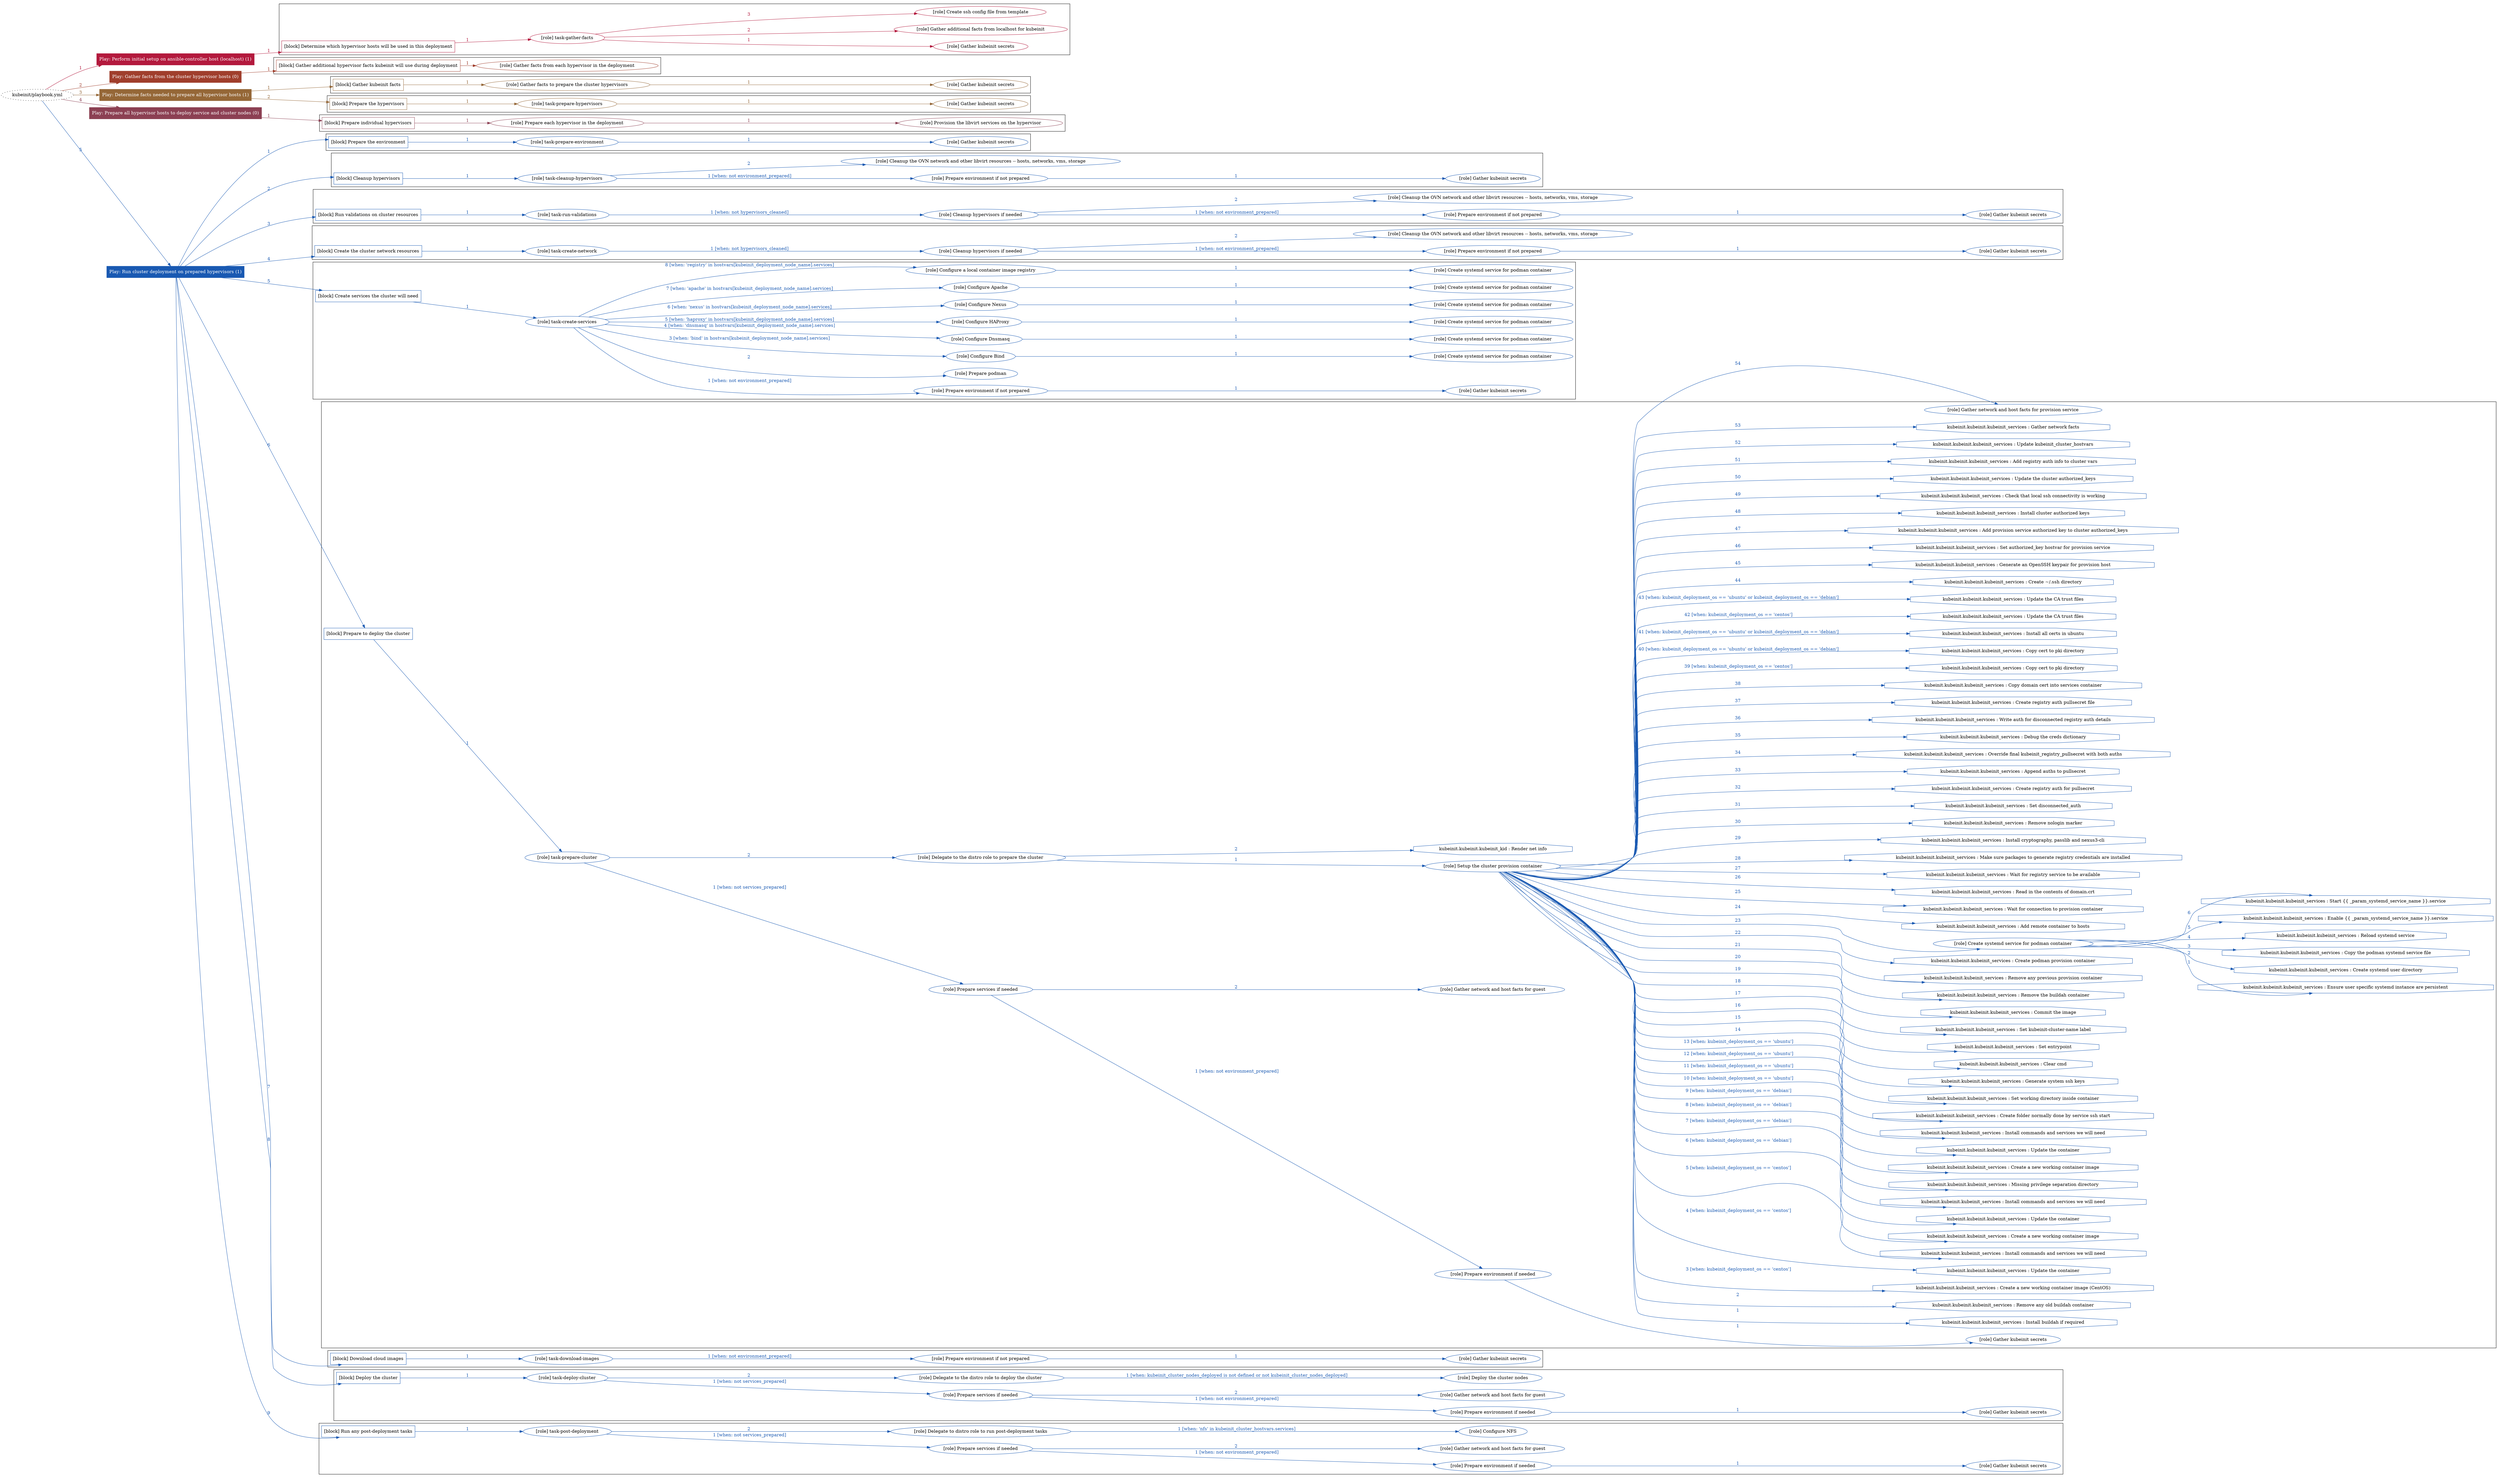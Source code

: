 digraph {
	graph [concentrate=true ordering=in rankdir=LR ratio=fill]
	edge [esep=5 sep=10]
	"kubeinit/playbook.yml" [URL="/home/runner/work/kubeinit/kubeinit/kubeinit/playbook.yml" id=playbook_42c9e46f style=dotted]
	"kubeinit/playbook.yml" -> play_8d905faf [label="1 " color="#b3193d" fontcolor="#b3193d" id=edge_09790273 labeltooltip="1 " tooltip="1 "]
	subgraph "Play: Perform initial setup on ansible-controller host (localhost) (1)" {
		play_8d905faf [label="Play: Perform initial setup on ansible-controller host (localhost) (1)" URL="/home/runner/work/kubeinit/kubeinit/kubeinit/playbook.yml" color="#b3193d" fontcolor="#ffffff" id=play_8d905faf shape=box style=filled tooltip=localhost]
		play_8d905faf -> block_380b5b4a [label=1 color="#b3193d" fontcolor="#b3193d" id=edge_53c40fa2 labeltooltip=1 tooltip=1]
		subgraph cluster_block_380b5b4a {
			block_380b5b4a [label="[block] Determine which hypervisor hosts will be used in this deployment" URL="/home/runner/work/kubeinit/kubeinit/kubeinit/playbook.yml" color="#b3193d" id=block_380b5b4a labeltooltip="Determine which hypervisor hosts will be used in this deployment" shape=box tooltip="Determine which hypervisor hosts will be used in this deployment"]
			block_380b5b4a -> role_8999bf35 [label="1 " color="#b3193d" fontcolor="#b3193d" id=edge_a7294793 labeltooltip="1 " tooltip="1 "]
			subgraph "task-gather-facts" {
				role_8999bf35 [label="[role] task-gather-facts" URL="/home/runner/work/kubeinit/kubeinit/kubeinit/playbook.yml" color="#b3193d" id=role_8999bf35 tooltip="task-gather-facts"]
				role_8999bf35 -> role_54a1a7bc [label="1 " color="#b3193d" fontcolor="#b3193d" id=edge_34b0da59 labeltooltip="1 " tooltip="1 "]
				subgraph "Gather kubeinit secrets" {
					role_54a1a7bc [label="[role] Gather kubeinit secrets" URL="/home/runner/.ansible/collections/ansible_collections/kubeinit/kubeinit/roles/kubeinit_prepare/tasks/build_hypervisors_group.yml" color="#b3193d" id=role_54a1a7bc tooltip="Gather kubeinit secrets"]
				}
				role_8999bf35 -> role_0146892e [label="2 " color="#b3193d" fontcolor="#b3193d" id=edge_26542cd5 labeltooltip="2 " tooltip="2 "]
				subgraph "Gather additional facts from localhost for kubeinit" {
					role_0146892e [label="[role] Gather additional facts from localhost for kubeinit" URL="/home/runner/.ansible/collections/ansible_collections/kubeinit/kubeinit/roles/kubeinit_prepare/tasks/build_hypervisors_group.yml" color="#b3193d" id=role_0146892e tooltip="Gather additional facts from localhost for kubeinit"]
				}
				role_8999bf35 -> role_e0f0be52 [label="3 " color="#b3193d" fontcolor="#b3193d" id=edge_38d4fd09 labeltooltip="3 " tooltip="3 "]
				subgraph "Create ssh config file from template" {
					role_e0f0be52 [label="[role] Create ssh config file from template" URL="/home/runner/.ansible/collections/ansible_collections/kubeinit/kubeinit/roles/kubeinit_prepare/tasks/build_hypervisors_group.yml" color="#b3193d" id=role_e0f0be52 tooltip="Create ssh config file from template"]
				}
			}
		}
	}
	"kubeinit/playbook.yml" -> play_c2d89203 [label="2 " color="#a03e2c" fontcolor="#a03e2c" id=edge_4b0a91c8 labeltooltip="2 " tooltip="2 "]
	subgraph "Play: Gather facts from the cluster hypervisor hosts (0)" {
		play_c2d89203 [label="Play: Gather facts from the cluster hypervisor hosts (0)" URL="/home/runner/work/kubeinit/kubeinit/kubeinit/playbook.yml" color="#a03e2c" fontcolor="#ffffff" id=play_c2d89203 shape=box style=filled tooltip="Play: Gather facts from the cluster hypervisor hosts (0)"]
		play_c2d89203 -> block_a2487ac8 [label=1 color="#a03e2c" fontcolor="#a03e2c" id=edge_2558b169 labeltooltip=1 tooltip=1]
		subgraph cluster_block_a2487ac8 {
			block_a2487ac8 [label="[block] Gather additional hypervisor facts kubeinit will use during deployment" URL="/home/runner/work/kubeinit/kubeinit/kubeinit/playbook.yml" color="#a03e2c" id=block_a2487ac8 labeltooltip="Gather additional hypervisor facts kubeinit will use during deployment" shape=box tooltip="Gather additional hypervisor facts kubeinit will use during deployment"]
			block_a2487ac8 -> role_81aa249d [label="1 " color="#a03e2c" fontcolor="#a03e2c" id=edge_2f4ffadd labeltooltip="1 " tooltip="1 "]
			subgraph "Gather facts from each hypervisor in the deployment" {
				role_81aa249d [label="[role] Gather facts from each hypervisor in the deployment" URL="/home/runner/work/kubeinit/kubeinit/kubeinit/playbook.yml" color="#a03e2c" id=role_81aa249d tooltip="Gather facts from each hypervisor in the deployment"]
			}
		}
	}
	"kubeinit/playbook.yml" -> play_1076741a [label="3 " color="#956737" fontcolor="#956737" id=edge_097b99f1 labeltooltip="3 " tooltip="3 "]
	subgraph "Play: Determine facts needed to prepare all hypervisor hosts (1)" {
		play_1076741a [label="Play: Determine facts needed to prepare all hypervisor hosts (1)" URL="/home/runner/work/kubeinit/kubeinit/kubeinit/playbook.yml" color="#956737" fontcolor="#ffffff" id=play_1076741a shape=box style=filled tooltip=localhost]
		play_1076741a -> block_dcbd4f8c [label=1 color="#956737" fontcolor="#956737" id=edge_12888e6d labeltooltip=1 tooltip=1]
		subgraph cluster_block_dcbd4f8c {
			block_dcbd4f8c [label="[block] Gather kubeinit facts" URL="/home/runner/work/kubeinit/kubeinit/kubeinit/playbook.yml" color="#956737" id=block_dcbd4f8c labeltooltip="Gather kubeinit facts" shape=box tooltip="Gather kubeinit facts"]
			block_dcbd4f8c -> role_06840a93 [label="1 " color="#956737" fontcolor="#956737" id=edge_9d686f78 labeltooltip="1 " tooltip="1 "]
			subgraph "Gather facts to prepare the cluster hypervisors" {
				role_06840a93 [label="[role] Gather facts to prepare the cluster hypervisors" URL="/home/runner/work/kubeinit/kubeinit/kubeinit/playbook.yml" color="#956737" id=role_06840a93 tooltip="Gather facts to prepare the cluster hypervisors"]
				role_06840a93 -> role_7f36547b [label="1 " color="#956737" fontcolor="#956737" id=edge_42afd521 labeltooltip="1 " tooltip="1 "]
				subgraph "Gather kubeinit secrets" {
					role_7f36547b [label="[role] Gather kubeinit secrets" URL="/home/runner/.ansible/collections/ansible_collections/kubeinit/kubeinit/roles/kubeinit_prepare/tasks/gather_kubeinit_facts.yml" color="#956737" id=role_7f36547b tooltip="Gather kubeinit secrets"]
				}
			}
		}
		play_1076741a -> block_4885fdbc [label=2 color="#956737" fontcolor="#956737" id=edge_6a1f8c3b labeltooltip=2 tooltip=2]
		subgraph cluster_block_4885fdbc {
			block_4885fdbc [label="[block] Prepare the hypervisors" URL="/home/runner/work/kubeinit/kubeinit/kubeinit/playbook.yml" color="#956737" id=block_4885fdbc labeltooltip="Prepare the hypervisors" shape=box tooltip="Prepare the hypervisors"]
			block_4885fdbc -> role_3672ae99 [label="1 " color="#956737" fontcolor="#956737" id=edge_a7709f84 labeltooltip="1 " tooltip="1 "]
			subgraph "task-prepare-hypervisors" {
				role_3672ae99 [label="[role] task-prepare-hypervisors" URL="/home/runner/work/kubeinit/kubeinit/kubeinit/playbook.yml" color="#956737" id=role_3672ae99 tooltip="task-prepare-hypervisors"]
				role_3672ae99 -> role_36dea49e [label="1 " color="#956737" fontcolor="#956737" id=edge_93737a06 labeltooltip="1 " tooltip="1 "]
				subgraph "Gather kubeinit secrets" {
					role_36dea49e [label="[role] Gather kubeinit secrets" URL="/home/runner/.ansible/collections/ansible_collections/kubeinit/kubeinit/roles/kubeinit_prepare/tasks/gather_kubeinit_facts.yml" color="#956737" id=role_36dea49e tooltip="Gather kubeinit secrets"]
				}
			}
		}
	}
	"kubeinit/playbook.yml" -> play_ce483c35 [label="4 " color="#8c4053" fontcolor="#8c4053" id=edge_6b16a4b3 labeltooltip="4 " tooltip="4 "]
	subgraph "Play: Prepare all hypervisor hosts to deploy service and cluster nodes (0)" {
		play_ce483c35 [label="Play: Prepare all hypervisor hosts to deploy service and cluster nodes (0)" URL="/home/runner/work/kubeinit/kubeinit/kubeinit/playbook.yml" color="#8c4053" fontcolor="#ffffff" id=play_ce483c35 shape=box style=filled tooltip="Play: Prepare all hypervisor hosts to deploy service and cluster nodes (0)"]
		play_ce483c35 -> block_fc0acacf [label=1 color="#8c4053" fontcolor="#8c4053" id=edge_fdd9e1b6 labeltooltip=1 tooltip=1]
		subgraph cluster_block_fc0acacf {
			block_fc0acacf [label="[block] Prepare individual hypervisors" URL="/home/runner/work/kubeinit/kubeinit/kubeinit/playbook.yml" color="#8c4053" id=block_fc0acacf labeltooltip="Prepare individual hypervisors" shape=box tooltip="Prepare individual hypervisors"]
			block_fc0acacf -> role_c600755e [label="1 " color="#8c4053" fontcolor="#8c4053" id=edge_0ffc9a73 labeltooltip="1 " tooltip="1 "]
			subgraph "Prepare each hypervisor in the deployment" {
				role_c600755e [label="[role] Prepare each hypervisor in the deployment" URL="/home/runner/work/kubeinit/kubeinit/kubeinit/playbook.yml" color="#8c4053" id=role_c600755e tooltip="Prepare each hypervisor in the deployment"]
				role_c600755e -> role_2ab46920 [label="1 " color="#8c4053" fontcolor="#8c4053" id=edge_6d9e3ac0 labeltooltip="1 " tooltip="1 "]
				subgraph "Provision the libvirt services on the hypervisor" {
					role_2ab46920 [label="[role] Provision the libvirt services on the hypervisor" URL="/home/runner/.ansible/collections/ansible_collections/kubeinit/kubeinit/roles/kubeinit_prepare/tasks/prepare_hypervisor.yml" color="#8c4053" id=role_2ab46920 tooltip="Provision the libvirt services on the hypervisor"]
				}
			}
		}
	}
	"kubeinit/playbook.yml" -> play_7beea161 [label="5 " color="#1959b2" fontcolor="#1959b2" id=edge_208e17d9 labeltooltip="5 " tooltip="5 "]
	subgraph "Play: Run cluster deployment on prepared hypervisors (1)" {
		play_7beea161 [label="Play: Run cluster deployment on prepared hypervisors (1)" URL="/home/runner/work/kubeinit/kubeinit/kubeinit/playbook.yml" color="#1959b2" fontcolor="#ffffff" id=play_7beea161 shape=box style=filled tooltip=localhost]
		play_7beea161 -> block_fdff4a2d [label=1 color="#1959b2" fontcolor="#1959b2" id=edge_5d553fb3 labeltooltip=1 tooltip=1]
		subgraph cluster_block_fdff4a2d {
			block_fdff4a2d [label="[block] Prepare the environment" URL="/home/runner/work/kubeinit/kubeinit/kubeinit/playbook.yml" color="#1959b2" id=block_fdff4a2d labeltooltip="Prepare the environment" shape=box tooltip="Prepare the environment"]
			block_fdff4a2d -> role_b828007d [label="1 " color="#1959b2" fontcolor="#1959b2" id=edge_11544133 labeltooltip="1 " tooltip="1 "]
			subgraph "task-prepare-environment" {
				role_b828007d [label="[role] task-prepare-environment" URL="/home/runner/work/kubeinit/kubeinit/kubeinit/playbook.yml" color="#1959b2" id=role_b828007d tooltip="task-prepare-environment"]
				role_b828007d -> role_c31d6856 [label="1 " color="#1959b2" fontcolor="#1959b2" id=edge_db19d2c7 labeltooltip="1 " tooltip="1 "]
				subgraph "Gather kubeinit secrets" {
					role_c31d6856 [label="[role] Gather kubeinit secrets" URL="/home/runner/.ansible/collections/ansible_collections/kubeinit/kubeinit/roles/kubeinit_prepare/tasks/gather_kubeinit_facts.yml" color="#1959b2" id=role_c31d6856 tooltip="Gather kubeinit secrets"]
				}
			}
		}
		play_7beea161 -> block_7ad89641 [label=2 color="#1959b2" fontcolor="#1959b2" id=edge_4cae82ac labeltooltip=2 tooltip=2]
		subgraph cluster_block_7ad89641 {
			block_7ad89641 [label="[block] Cleanup hypervisors" URL="/home/runner/work/kubeinit/kubeinit/kubeinit/playbook.yml" color="#1959b2" id=block_7ad89641 labeltooltip="Cleanup hypervisors" shape=box tooltip="Cleanup hypervisors"]
			block_7ad89641 -> role_5f7644f1 [label="1 " color="#1959b2" fontcolor="#1959b2" id=edge_c0ce938f labeltooltip="1 " tooltip="1 "]
			subgraph "task-cleanup-hypervisors" {
				role_5f7644f1 [label="[role] task-cleanup-hypervisors" URL="/home/runner/work/kubeinit/kubeinit/kubeinit/playbook.yml" color="#1959b2" id=role_5f7644f1 tooltip="task-cleanup-hypervisors"]
				role_5f7644f1 -> role_45e3dfe0 [label="1 [when: not environment_prepared]" color="#1959b2" fontcolor="#1959b2" id=edge_e51bc1af labeltooltip="1 [when: not environment_prepared]" tooltip="1 [when: not environment_prepared]"]
				subgraph "Prepare environment if not prepared" {
					role_45e3dfe0 [label="[role] Prepare environment if not prepared" URL="/home/runner/.ansible/collections/ansible_collections/kubeinit/kubeinit/roles/kubeinit_prepare/tasks/cleanup_hypervisors.yml" color="#1959b2" id=role_45e3dfe0 tooltip="Prepare environment if not prepared"]
					role_45e3dfe0 -> role_3d98bb1b [label="1 " color="#1959b2" fontcolor="#1959b2" id=edge_c852cb09 labeltooltip="1 " tooltip="1 "]
					subgraph "Gather kubeinit secrets" {
						role_3d98bb1b [label="[role] Gather kubeinit secrets" URL="/home/runner/.ansible/collections/ansible_collections/kubeinit/kubeinit/roles/kubeinit_prepare/tasks/gather_kubeinit_facts.yml" color="#1959b2" id=role_3d98bb1b tooltip="Gather kubeinit secrets"]
					}
				}
				role_5f7644f1 -> role_02a1a05e [label="2 " color="#1959b2" fontcolor="#1959b2" id=edge_48145263 labeltooltip="2 " tooltip="2 "]
				subgraph "Cleanup the OVN network and other libvirt resources -- hosts, networks, vms, storage" {
					role_02a1a05e [label="[role] Cleanup the OVN network and other libvirt resources -- hosts, networks, vms, storage" URL="/home/runner/.ansible/collections/ansible_collections/kubeinit/kubeinit/roles/kubeinit_prepare/tasks/cleanup_hypervisors.yml" color="#1959b2" id=role_02a1a05e tooltip="Cleanup the OVN network and other libvirt resources -- hosts, networks, vms, storage"]
				}
			}
		}
		play_7beea161 -> block_34f47805 [label=3 color="#1959b2" fontcolor="#1959b2" id=edge_da9f38c3 labeltooltip=3 tooltip=3]
		subgraph cluster_block_34f47805 {
			block_34f47805 [label="[block] Run validations on cluster resources" URL="/home/runner/work/kubeinit/kubeinit/kubeinit/playbook.yml" color="#1959b2" id=block_34f47805 labeltooltip="Run validations on cluster resources" shape=box tooltip="Run validations on cluster resources"]
			block_34f47805 -> role_d1efe33d [label="1 " color="#1959b2" fontcolor="#1959b2" id=edge_a4ea3125 labeltooltip="1 " tooltip="1 "]
			subgraph "task-run-validations" {
				role_d1efe33d [label="[role] task-run-validations" URL="/home/runner/work/kubeinit/kubeinit/kubeinit/playbook.yml" color="#1959b2" id=role_d1efe33d tooltip="task-run-validations"]
				role_d1efe33d -> role_30b79b0c [label="1 [when: not hypervisors_cleaned]" color="#1959b2" fontcolor="#1959b2" id=edge_8d151d6b labeltooltip="1 [when: not hypervisors_cleaned]" tooltip="1 [when: not hypervisors_cleaned]"]
				subgraph "Cleanup hypervisors if needed" {
					role_30b79b0c [label="[role] Cleanup hypervisors if needed" URL="/home/runner/.ansible/collections/ansible_collections/kubeinit/kubeinit/roles/kubeinit_validations/tasks/main.yml" color="#1959b2" id=role_30b79b0c tooltip="Cleanup hypervisors if needed"]
					role_30b79b0c -> role_90105640 [label="1 [when: not environment_prepared]" color="#1959b2" fontcolor="#1959b2" id=edge_c524de53 labeltooltip="1 [when: not environment_prepared]" tooltip="1 [when: not environment_prepared]"]
					subgraph "Prepare environment if not prepared" {
						role_90105640 [label="[role] Prepare environment if not prepared" URL="/home/runner/.ansible/collections/ansible_collections/kubeinit/kubeinit/roles/kubeinit_prepare/tasks/cleanup_hypervisors.yml" color="#1959b2" id=role_90105640 tooltip="Prepare environment if not prepared"]
						role_90105640 -> role_640a5653 [label="1 " color="#1959b2" fontcolor="#1959b2" id=edge_738bdd3f labeltooltip="1 " tooltip="1 "]
						subgraph "Gather kubeinit secrets" {
							role_640a5653 [label="[role] Gather kubeinit secrets" URL="/home/runner/.ansible/collections/ansible_collections/kubeinit/kubeinit/roles/kubeinit_prepare/tasks/gather_kubeinit_facts.yml" color="#1959b2" id=role_640a5653 tooltip="Gather kubeinit secrets"]
						}
					}
					role_30b79b0c -> role_71efaa3a [label="2 " color="#1959b2" fontcolor="#1959b2" id=edge_afc53f46 labeltooltip="2 " tooltip="2 "]
					subgraph "Cleanup the OVN network and other libvirt resources -- hosts, networks, vms, storage" {
						role_71efaa3a [label="[role] Cleanup the OVN network and other libvirt resources -- hosts, networks, vms, storage" URL="/home/runner/.ansible/collections/ansible_collections/kubeinit/kubeinit/roles/kubeinit_prepare/tasks/cleanup_hypervisors.yml" color="#1959b2" id=role_71efaa3a tooltip="Cleanup the OVN network and other libvirt resources -- hosts, networks, vms, storage"]
					}
				}
			}
		}
		play_7beea161 -> block_1a7b930b [label=4 color="#1959b2" fontcolor="#1959b2" id=edge_46439c62 labeltooltip=4 tooltip=4]
		subgraph cluster_block_1a7b930b {
			block_1a7b930b [label="[block] Create the cluster network resources" URL="/home/runner/work/kubeinit/kubeinit/kubeinit/playbook.yml" color="#1959b2" id=block_1a7b930b labeltooltip="Create the cluster network resources" shape=box tooltip="Create the cluster network resources"]
			block_1a7b930b -> role_36f06c42 [label="1 " color="#1959b2" fontcolor="#1959b2" id=edge_59509789 labeltooltip="1 " tooltip="1 "]
			subgraph "task-create-network" {
				role_36f06c42 [label="[role] task-create-network" URL="/home/runner/work/kubeinit/kubeinit/kubeinit/playbook.yml" color="#1959b2" id=role_36f06c42 tooltip="task-create-network"]
				role_36f06c42 -> role_c293d337 [label="1 [when: not hypervisors_cleaned]" color="#1959b2" fontcolor="#1959b2" id=edge_551d350e labeltooltip="1 [when: not hypervisors_cleaned]" tooltip="1 [when: not hypervisors_cleaned]"]
				subgraph "Cleanup hypervisors if needed" {
					role_c293d337 [label="[role] Cleanup hypervisors if needed" URL="/home/runner/.ansible/collections/ansible_collections/kubeinit/kubeinit/roles/kubeinit_libvirt/tasks/create_network.yml" color="#1959b2" id=role_c293d337 tooltip="Cleanup hypervisors if needed"]
					role_c293d337 -> role_a8c8944a [label="1 [when: not environment_prepared]" color="#1959b2" fontcolor="#1959b2" id=edge_deca1f75 labeltooltip="1 [when: not environment_prepared]" tooltip="1 [when: not environment_prepared]"]
					subgraph "Prepare environment if not prepared" {
						role_a8c8944a [label="[role] Prepare environment if not prepared" URL="/home/runner/.ansible/collections/ansible_collections/kubeinit/kubeinit/roles/kubeinit_prepare/tasks/cleanup_hypervisors.yml" color="#1959b2" id=role_a8c8944a tooltip="Prepare environment if not prepared"]
						role_a8c8944a -> role_4b6c8094 [label="1 " color="#1959b2" fontcolor="#1959b2" id=edge_e390685c labeltooltip="1 " tooltip="1 "]
						subgraph "Gather kubeinit secrets" {
							role_4b6c8094 [label="[role] Gather kubeinit secrets" URL="/home/runner/.ansible/collections/ansible_collections/kubeinit/kubeinit/roles/kubeinit_prepare/tasks/gather_kubeinit_facts.yml" color="#1959b2" id=role_4b6c8094 tooltip="Gather kubeinit secrets"]
						}
					}
					role_c293d337 -> role_e8d73775 [label="2 " color="#1959b2" fontcolor="#1959b2" id=edge_d2486241 labeltooltip="2 " tooltip="2 "]
					subgraph "Cleanup the OVN network and other libvirt resources -- hosts, networks, vms, storage" {
						role_e8d73775 [label="[role] Cleanup the OVN network and other libvirt resources -- hosts, networks, vms, storage" URL="/home/runner/.ansible/collections/ansible_collections/kubeinit/kubeinit/roles/kubeinit_prepare/tasks/cleanup_hypervisors.yml" color="#1959b2" id=role_e8d73775 tooltip="Cleanup the OVN network and other libvirt resources -- hosts, networks, vms, storage"]
					}
				}
			}
		}
		play_7beea161 -> block_e5bb6489 [label=5 color="#1959b2" fontcolor="#1959b2" id=edge_77118ff9 labeltooltip=5 tooltip=5]
		subgraph cluster_block_e5bb6489 {
			block_e5bb6489 [label="[block] Create services the cluster will need" URL="/home/runner/work/kubeinit/kubeinit/kubeinit/playbook.yml" color="#1959b2" id=block_e5bb6489 labeltooltip="Create services the cluster will need" shape=box tooltip="Create services the cluster will need"]
			block_e5bb6489 -> role_3379b786 [label="1 " color="#1959b2" fontcolor="#1959b2" id=edge_b4f54e97 labeltooltip="1 " tooltip="1 "]
			subgraph "task-create-services" {
				role_3379b786 [label="[role] task-create-services" URL="/home/runner/work/kubeinit/kubeinit/kubeinit/playbook.yml" color="#1959b2" id=role_3379b786 tooltip="task-create-services"]
				role_3379b786 -> role_3a907867 [label="1 [when: not environment_prepared]" color="#1959b2" fontcolor="#1959b2" id=edge_3dda22dd labeltooltip="1 [when: not environment_prepared]" tooltip="1 [when: not environment_prepared]"]
				subgraph "Prepare environment if not prepared" {
					role_3a907867 [label="[role] Prepare environment if not prepared" URL="/home/runner/.ansible/collections/ansible_collections/kubeinit/kubeinit/roles/kubeinit_services/tasks/main.yml" color="#1959b2" id=role_3a907867 tooltip="Prepare environment if not prepared"]
					role_3a907867 -> role_7ee0a7ef [label="1 " color="#1959b2" fontcolor="#1959b2" id=edge_09408072 labeltooltip="1 " tooltip="1 "]
					subgraph "Gather kubeinit secrets" {
						role_7ee0a7ef [label="[role] Gather kubeinit secrets" URL="/home/runner/.ansible/collections/ansible_collections/kubeinit/kubeinit/roles/kubeinit_prepare/tasks/gather_kubeinit_facts.yml" color="#1959b2" id=role_7ee0a7ef tooltip="Gather kubeinit secrets"]
					}
				}
				role_3379b786 -> role_4228731b [label="2 " color="#1959b2" fontcolor="#1959b2" id=edge_7783dc9a labeltooltip="2 " tooltip="2 "]
				subgraph "Prepare podman" {
					role_4228731b [label="[role] Prepare podman" URL="/home/runner/.ansible/collections/ansible_collections/kubeinit/kubeinit/roles/kubeinit_services/tasks/00_create_service_pod.yml" color="#1959b2" id=role_4228731b tooltip="Prepare podman"]
				}
				role_3379b786 -> role_b842b113 [label="3 [when: 'bind' in hostvars[kubeinit_deployment_node_name].services]" color="#1959b2" fontcolor="#1959b2" id=edge_1b6e9b40 labeltooltip="3 [when: 'bind' in hostvars[kubeinit_deployment_node_name].services]" tooltip="3 [when: 'bind' in hostvars[kubeinit_deployment_node_name].services]"]
				subgraph "Configure Bind" {
					role_b842b113 [label="[role] Configure Bind" URL="/home/runner/.ansible/collections/ansible_collections/kubeinit/kubeinit/roles/kubeinit_services/tasks/start_services_containers.yml" color="#1959b2" id=role_b842b113 tooltip="Configure Bind"]
					role_b842b113 -> role_bfd9c147 [label="1 " color="#1959b2" fontcolor="#1959b2" id=edge_9209b8fa labeltooltip="1 " tooltip="1 "]
					subgraph "Create systemd service for podman container" {
						role_bfd9c147 [label="[role] Create systemd service for podman container" URL="/home/runner/.ansible/collections/ansible_collections/kubeinit/kubeinit/roles/kubeinit_bind/tasks/main.yml" color="#1959b2" id=role_bfd9c147 tooltip="Create systemd service for podman container"]
					}
				}
				role_3379b786 -> role_9e3d9f76 [label="4 [when: 'dnsmasq' in hostvars[kubeinit_deployment_node_name].services]" color="#1959b2" fontcolor="#1959b2" id=edge_80fbf6f4 labeltooltip="4 [when: 'dnsmasq' in hostvars[kubeinit_deployment_node_name].services]" tooltip="4 [when: 'dnsmasq' in hostvars[kubeinit_deployment_node_name].services]"]
				subgraph "Configure Dnsmasq" {
					role_9e3d9f76 [label="[role] Configure Dnsmasq" URL="/home/runner/.ansible/collections/ansible_collections/kubeinit/kubeinit/roles/kubeinit_services/tasks/start_services_containers.yml" color="#1959b2" id=role_9e3d9f76 tooltip="Configure Dnsmasq"]
					role_9e3d9f76 -> role_bb64d742 [label="1 " color="#1959b2" fontcolor="#1959b2" id=edge_938bfca0 labeltooltip="1 " tooltip="1 "]
					subgraph "Create systemd service for podman container" {
						role_bb64d742 [label="[role] Create systemd service for podman container" URL="/home/runner/.ansible/collections/ansible_collections/kubeinit/kubeinit/roles/kubeinit_dnsmasq/tasks/main.yml" color="#1959b2" id=role_bb64d742 tooltip="Create systemd service for podman container"]
					}
				}
				role_3379b786 -> role_20df7a3b [label="5 [when: 'haproxy' in hostvars[kubeinit_deployment_node_name].services]" color="#1959b2" fontcolor="#1959b2" id=edge_49ed8da8 labeltooltip="5 [when: 'haproxy' in hostvars[kubeinit_deployment_node_name].services]" tooltip="5 [when: 'haproxy' in hostvars[kubeinit_deployment_node_name].services]"]
				subgraph "Configure HAProxy" {
					role_20df7a3b [label="[role] Configure HAProxy" URL="/home/runner/.ansible/collections/ansible_collections/kubeinit/kubeinit/roles/kubeinit_services/tasks/start_services_containers.yml" color="#1959b2" id=role_20df7a3b tooltip="Configure HAProxy"]
					role_20df7a3b -> role_4b644ae6 [label="1 " color="#1959b2" fontcolor="#1959b2" id=edge_34df73f9 labeltooltip="1 " tooltip="1 "]
					subgraph "Create systemd service for podman container" {
						role_4b644ae6 [label="[role] Create systemd service for podman container" URL="/home/runner/.ansible/collections/ansible_collections/kubeinit/kubeinit/roles/kubeinit_haproxy/tasks/main.yml" color="#1959b2" id=role_4b644ae6 tooltip="Create systemd service for podman container"]
					}
				}
				role_3379b786 -> role_c6ba32dd [label="6 [when: 'nexus' in hostvars[kubeinit_deployment_node_name].services]" color="#1959b2" fontcolor="#1959b2" id=edge_13a4a0a8 labeltooltip="6 [when: 'nexus' in hostvars[kubeinit_deployment_node_name].services]" tooltip="6 [when: 'nexus' in hostvars[kubeinit_deployment_node_name].services]"]
				subgraph "Configure Nexus" {
					role_c6ba32dd [label="[role] Configure Nexus" URL="/home/runner/.ansible/collections/ansible_collections/kubeinit/kubeinit/roles/kubeinit_services/tasks/start_services_containers.yml" color="#1959b2" id=role_c6ba32dd tooltip="Configure Nexus"]
					role_c6ba32dd -> role_72eaf40a [label="1 " color="#1959b2" fontcolor="#1959b2" id=edge_b7d2ce07 labeltooltip="1 " tooltip="1 "]
					subgraph "Create systemd service for podman container" {
						role_72eaf40a [label="[role] Create systemd service for podman container" URL="/home/runner/.ansible/collections/ansible_collections/kubeinit/kubeinit/roles/kubeinit_nexus/tasks/main.yml" color="#1959b2" id=role_72eaf40a tooltip="Create systemd service for podman container"]
					}
				}
				role_3379b786 -> role_cbccc038 [label="7 [when: 'apache' in hostvars[kubeinit_deployment_node_name].services]" color="#1959b2" fontcolor="#1959b2" id=edge_422a37ec labeltooltip="7 [when: 'apache' in hostvars[kubeinit_deployment_node_name].services]" tooltip="7 [when: 'apache' in hostvars[kubeinit_deployment_node_name].services]"]
				subgraph "Configure Apache" {
					role_cbccc038 [label="[role] Configure Apache" URL="/home/runner/.ansible/collections/ansible_collections/kubeinit/kubeinit/roles/kubeinit_services/tasks/start_services_containers.yml" color="#1959b2" id=role_cbccc038 tooltip="Configure Apache"]
					role_cbccc038 -> role_d6c2480c [label="1 " color="#1959b2" fontcolor="#1959b2" id=edge_1fe0b835 labeltooltip="1 " tooltip="1 "]
					subgraph "Create systemd service for podman container" {
						role_d6c2480c [label="[role] Create systemd service for podman container" URL="/home/runner/.ansible/collections/ansible_collections/kubeinit/kubeinit/roles/kubeinit_apache/tasks/main.yml" color="#1959b2" id=role_d6c2480c tooltip="Create systemd service for podman container"]
					}
				}
				role_3379b786 -> role_7433dd5d [label="8 [when: 'registry' in hostvars[kubeinit_deployment_node_name].services]" color="#1959b2" fontcolor="#1959b2" id=edge_48a5abf2 labeltooltip="8 [when: 'registry' in hostvars[kubeinit_deployment_node_name].services]" tooltip="8 [when: 'registry' in hostvars[kubeinit_deployment_node_name].services]"]
				subgraph "Configure a local container image registry" {
					role_7433dd5d [label="[role] Configure a local container image registry" URL="/home/runner/.ansible/collections/ansible_collections/kubeinit/kubeinit/roles/kubeinit_services/tasks/start_services_containers.yml" color="#1959b2" id=role_7433dd5d tooltip="Configure a local container image registry"]
					role_7433dd5d -> role_c2cbe339 [label="1 " color="#1959b2" fontcolor="#1959b2" id=edge_683b1003 labeltooltip="1 " tooltip="1 "]
					subgraph "Create systemd service for podman container" {
						role_c2cbe339 [label="[role] Create systemd service for podman container" URL="/home/runner/.ansible/collections/ansible_collections/kubeinit/kubeinit/roles/kubeinit_registry/tasks/main.yml" color="#1959b2" id=role_c2cbe339 tooltip="Create systemd service for podman container"]
					}
				}
			}
		}
		play_7beea161 -> block_b699286e [label=6 color="#1959b2" fontcolor="#1959b2" id=edge_15b99eb9 labeltooltip=6 tooltip=6]
		subgraph cluster_block_b699286e {
			block_b699286e [label="[block] Prepare to deploy the cluster" URL="/home/runner/work/kubeinit/kubeinit/kubeinit/playbook.yml" color="#1959b2" id=block_b699286e labeltooltip="Prepare to deploy the cluster" shape=box tooltip="Prepare to deploy the cluster"]
			block_b699286e -> role_b4c9074e [label="1 " color="#1959b2" fontcolor="#1959b2" id=edge_6e5f000e labeltooltip="1 " tooltip="1 "]
			subgraph "task-prepare-cluster" {
				role_b4c9074e [label="[role] task-prepare-cluster" URL="/home/runner/work/kubeinit/kubeinit/kubeinit/playbook.yml" color="#1959b2" id=role_b4c9074e tooltip="task-prepare-cluster"]
				role_b4c9074e -> role_a70b0b76 [label="1 [when: not services_prepared]" color="#1959b2" fontcolor="#1959b2" id=edge_bf4e7648 labeltooltip="1 [when: not services_prepared]" tooltip="1 [when: not services_prepared]"]
				subgraph "Prepare services if needed" {
					role_a70b0b76 [label="[role] Prepare services if needed" URL="/home/runner/.ansible/collections/ansible_collections/kubeinit/kubeinit/roles/kubeinit_prepare/tasks/prepare_cluster.yml" color="#1959b2" id=role_a70b0b76 tooltip="Prepare services if needed"]
					role_a70b0b76 -> role_2cfb8840 [label="1 [when: not environment_prepared]" color="#1959b2" fontcolor="#1959b2" id=edge_645fd5ef labeltooltip="1 [when: not environment_prepared]" tooltip="1 [when: not environment_prepared]"]
					subgraph "Prepare environment if needed" {
						role_2cfb8840 [label="[role] Prepare environment if needed" URL="/home/runner/.ansible/collections/ansible_collections/kubeinit/kubeinit/roles/kubeinit_services/tasks/prepare_services.yml" color="#1959b2" id=role_2cfb8840 tooltip="Prepare environment if needed"]
						role_2cfb8840 -> role_082ce3cd [label="1 " color="#1959b2" fontcolor="#1959b2" id=edge_407a47a9 labeltooltip="1 " tooltip="1 "]
						subgraph "Gather kubeinit secrets" {
							role_082ce3cd [label="[role] Gather kubeinit secrets" URL="/home/runner/.ansible/collections/ansible_collections/kubeinit/kubeinit/roles/kubeinit_prepare/tasks/gather_kubeinit_facts.yml" color="#1959b2" id=role_082ce3cd tooltip="Gather kubeinit secrets"]
						}
					}
					role_a70b0b76 -> role_91612081 [label="2 " color="#1959b2" fontcolor="#1959b2" id=edge_c05361d6 labeltooltip="2 " tooltip="2 "]
					subgraph "Gather network and host facts for guest" {
						role_91612081 [label="[role] Gather network and host facts for guest" URL="/home/runner/.ansible/collections/ansible_collections/kubeinit/kubeinit/roles/kubeinit_services/tasks/prepare_services.yml" color="#1959b2" id=role_91612081 tooltip="Gather network and host facts for guest"]
					}
				}
				role_b4c9074e -> role_72712d05 [label="2 " color="#1959b2" fontcolor="#1959b2" id=edge_9a522be3 labeltooltip="2 " tooltip="2 "]
				subgraph "Delegate to the distro role to prepare the cluster" {
					role_72712d05 [label="[role] Delegate to the distro role to prepare the cluster" URL="/home/runner/.ansible/collections/ansible_collections/kubeinit/kubeinit/roles/kubeinit_prepare/tasks/prepare_cluster.yml" color="#1959b2" id=role_72712d05 tooltip="Delegate to the distro role to prepare the cluster"]
					role_72712d05 -> role_9cf68576 [label="1 " color="#1959b2" fontcolor="#1959b2" id=edge_5f94e78e labeltooltip="1 " tooltip="1 "]
					subgraph "Setup the cluster provision container" {
						role_9cf68576 [label="[role] Setup the cluster provision container" URL="/home/runner/.ansible/collections/ansible_collections/kubeinit/kubeinit/roles/kubeinit_kid/tasks/prepare_cluster.yml" color="#1959b2" id=role_9cf68576 tooltip="Setup the cluster provision container"]
						task_24ce290c [label="kubeinit.kubeinit.kubeinit_services : Install buildah if required" URL="/home/runner/.ansible/collections/ansible_collections/kubeinit/kubeinit/roles/kubeinit_services/tasks/create_provision_container.yml" color="#1959b2" id=task_24ce290c shape=octagon tooltip="kubeinit.kubeinit.kubeinit_services : Install buildah if required"]
						role_9cf68576 -> task_24ce290c [label="1 " color="#1959b2" fontcolor="#1959b2" id=edge_1bc6ec9d labeltooltip="1 " tooltip="1 "]
						task_7c4f5419 [label="kubeinit.kubeinit.kubeinit_services : Remove any old buildah container" URL="/home/runner/.ansible/collections/ansible_collections/kubeinit/kubeinit/roles/kubeinit_services/tasks/create_provision_container.yml" color="#1959b2" id=task_7c4f5419 shape=octagon tooltip="kubeinit.kubeinit.kubeinit_services : Remove any old buildah container"]
						role_9cf68576 -> task_7c4f5419 [label="2 " color="#1959b2" fontcolor="#1959b2" id=edge_75063c42 labeltooltip="2 " tooltip="2 "]
						task_ac6aacec [label="kubeinit.kubeinit.kubeinit_services : Create a new working container image (CentOS)" URL="/home/runner/.ansible/collections/ansible_collections/kubeinit/kubeinit/roles/kubeinit_services/tasks/create_provision_container.yml" color="#1959b2" id=task_ac6aacec shape=octagon tooltip="kubeinit.kubeinit.kubeinit_services : Create a new working container image (CentOS)"]
						role_9cf68576 -> task_ac6aacec [label="3 [when: kubeinit_deployment_os == 'centos']" color="#1959b2" fontcolor="#1959b2" id=edge_1c59742a labeltooltip="3 [when: kubeinit_deployment_os == 'centos']" tooltip="3 [when: kubeinit_deployment_os == 'centos']"]
						task_a4686e40 [label="kubeinit.kubeinit.kubeinit_services : Update the container" URL="/home/runner/.ansible/collections/ansible_collections/kubeinit/kubeinit/roles/kubeinit_services/tasks/create_provision_container.yml" color="#1959b2" id=task_a4686e40 shape=octagon tooltip="kubeinit.kubeinit.kubeinit_services : Update the container"]
						role_9cf68576 -> task_a4686e40 [label="4 [when: kubeinit_deployment_os == 'centos']" color="#1959b2" fontcolor="#1959b2" id=edge_f65a1a2e labeltooltip="4 [when: kubeinit_deployment_os == 'centos']" tooltip="4 [when: kubeinit_deployment_os == 'centos']"]
						task_740aecbb [label="kubeinit.kubeinit.kubeinit_services : Install commands and services we will need" URL="/home/runner/.ansible/collections/ansible_collections/kubeinit/kubeinit/roles/kubeinit_services/tasks/create_provision_container.yml" color="#1959b2" id=task_740aecbb shape=octagon tooltip="kubeinit.kubeinit.kubeinit_services : Install commands and services we will need"]
						role_9cf68576 -> task_740aecbb [label="5 [when: kubeinit_deployment_os == 'centos']" color="#1959b2" fontcolor="#1959b2" id=edge_03186eae labeltooltip="5 [when: kubeinit_deployment_os == 'centos']" tooltip="5 [when: kubeinit_deployment_os == 'centos']"]
						task_b62f8d4f [label="kubeinit.kubeinit.kubeinit_services : Create a new working container image" URL="/home/runner/.ansible/collections/ansible_collections/kubeinit/kubeinit/roles/kubeinit_services/tasks/create_provision_container.yml" color="#1959b2" id=task_b62f8d4f shape=octagon tooltip="kubeinit.kubeinit.kubeinit_services : Create a new working container image"]
						role_9cf68576 -> task_b62f8d4f [label="6 [when: kubeinit_deployment_os == 'debian']" color="#1959b2" fontcolor="#1959b2" id=edge_1fb94001 labeltooltip="6 [when: kubeinit_deployment_os == 'debian']" tooltip="6 [when: kubeinit_deployment_os == 'debian']"]
						task_43588544 [label="kubeinit.kubeinit.kubeinit_services : Update the container" URL="/home/runner/.ansible/collections/ansible_collections/kubeinit/kubeinit/roles/kubeinit_services/tasks/create_provision_container.yml" color="#1959b2" id=task_43588544 shape=octagon tooltip="kubeinit.kubeinit.kubeinit_services : Update the container"]
						role_9cf68576 -> task_43588544 [label="7 [when: kubeinit_deployment_os == 'debian']" color="#1959b2" fontcolor="#1959b2" id=edge_2c5abf22 labeltooltip="7 [when: kubeinit_deployment_os == 'debian']" tooltip="7 [when: kubeinit_deployment_os == 'debian']"]
						task_c34cd003 [label="kubeinit.kubeinit.kubeinit_services : Install commands and services we will need" URL="/home/runner/.ansible/collections/ansible_collections/kubeinit/kubeinit/roles/kubeinit_services/tasks/create_provision_container.yml" color="#1959b2" id=task_c34cd003 shape=octagon tooltip="kubeinit.kubeinit.kubeinit_services : Install commands and services we will need"]
						role_9cf68576 -> task_c34cd003 [label="8 [when: kubeinit_deployment_os == 'debian']" color="#1959b2" fontcolor="#1959b2" id=edge_2ce6f442 labeltooltip="8 [when: kubeinit_deployment_os == 'debian']" tooltip="8 [when: kubeinit_deployment_os == 'debian']"]
						task_7532311a [label="kubeinit.kubeinit.kubeinit_services : Missing privilege separation directory" URL="/home/runner/.ansible/collections/ansible_collections/kubeinit/kubeinit/roles/kubeinit_services/tasks/create_provision_container.yml" color="#1959b2" id=task_7532311a shape=octagon tooltip="kubeinit.kubeinit.kubeinit_services : Missing privilege separation directory"]
						role_9cf68576 -> task_7532311a [label="9 [when: kubeinit_deployment_os == 'debian']" color="#1959b2" fontcolor="#1959b2" id=edge_3f81a123 labeltooltip="9 [when: kubeinit_deployment_os == 'debian']" tooltip="9 [when: kubeinit_deployment_os == 'debian']"]
						task_557109cc [label="kubeinit.kubeinit.kubeinit_services : Create a new working container image" URL="/home/runner/.ansible/collections/ansible_collections/kubeinit/kubeinit/roles/kubeinit_services/tasks/create_provision_container.yml" color="#1959b2" id=task_557109cc shape=octagon tooltip="kubeinit.kubeinit.kubeinit_services : Create a new working container image"]
						role_9cf68576 -> task_557109cc [label="10 [when: kubeinit_deployment_os == 'ubuntu']" color="#1959b2" fontcolor="#1959b2" id=edge_741397ca labeltooltip="10 [when: kubeinit_deployment_os == 'ubuntu']" tooltip="10 [when: kubeinit_deployment_os == 'ubuntu']"]
						task_b7f4c228 [label="kubeinit.kubeinit.kubeinit_services : Update the container" URL="/home/runner/.ansible/collections/ansible_collections/kubeinit/kubeinit/roles/kubeinit_services/tasks/create_provision_container.yml" color="#1959b2" id=task_b7f4c228 shape=octagon tooltip="kubeinit.kubeinit.kubeinit_services : Update the container"]
						role_9cf68576 -> task_b7f4c228 [label="11 [when: kubeinit_deployment_os == 'ubuntu']" color="#1959b2" fontcolor="#1959b2" id=edge_fba825b1 labeltooltip="11 [when: kubeinit_deployment_os == 'ubuntu']" tooltip="11 [when: kubeinit_deployment_os == 'ubuntu']"]
						task_c190cf93 [label="kubeinit.kubeinit.kubeinit_services : Install commands and services we will need" URL="/home/runner/.ansible/collections/ansible_collections/kubeinit/kubeinit/roles/kubeinit_services/tasks/create_provision_container.yml" color="#1959b2" id=task_c190cf93 shape=octagon tooltip="kubeinit.kubeinit.kubeinit_services : Install commands and services we will need"]
						role_9cf68576 -> task_c190cf93 [label="12 [when: kubeinit_deployment_os == 'ubuntu']" color="#1959b2" fontcolor="#1959b2" id=edge_4588b444 labeltooltip="12 [when: kubeinit_deployment_os == 'ubuntu']" tooltip="12 [when: kubeinit_deployment_os == 'ubuntu']"]
						task_66427c09 [label="kubeinit.kubeinit.kubeinit_services : Create folder normally done by service ssh start" URL="/home/runner/.ansible/collections/ansible_collections/kubeinit/kubeinit/roles/kubeinit_services/tasks/create_provision_container.yml" color="#1959b2" id=task_66427c09 shape=octagon tooltip="kubeinit.kubeinit.kubeinit_services : Create folder normally done by service ssh start"]
						role_9cf68576 -> task_66427c09 [label="13 [when: kubeinit_deployment_os == 'ubuntu']" color="#1959b2" fontcolor="#1959b2" id=edge_05c6e7b9 labeltooltip="13 [when: kubeinit_deployment_os == 'ubuntu']" tooltip="13 [when: kubeinit_deployment_os == 'ubuntu']"]
						task_fd9f6cc1 [label="kubeinit.kubeinit.kubeinit_services : Set working directory inside container" URL="/home/runner/.ansible/collections/ansible_collections/kubeinit/kubeinit/roles/kubeinit_services/tasks/create_provision_container.yml" color="#1959b2" id=task_fd9f6cc1 shape=octagon tooltip="kubeinit.kubeinit.kubeinit_services : Set working directory inside container"]
						role_9cf68576 -> task_fd9f6cc1 [label="14 " color="#1959b2" fontcolor="#1959b2" id=edge_3677ed4c labeltooltip="14 " tooltip="14 "]
						task_f7075900 [label="kubeinit.kubeinit.kubeinit_services : Generate system ssh keys" URL="/home/runner/.ansible/collections/ansible_collections/kubeinit/kubeinit/roles/kubeinit_services/tasks/create_provision_container.yml" color="#1959b2" id=task_f7075900 shape=octagon tooltip="kubeinit.kubeinit.kubeinit_services : Generate system ssh keys"]
						role_9cf68576 -> task_f7075900 [label="15 " color="#1959b2" fontcolor="#1959b2" id=edge_368baea1 labeltooltip="15 " tooltip="15 "]
						task_dd51c9a6 [label="kubeinit.kubeinit.kubeinit_services : Clear cmd" URL="/home/runner/.ansible/collections/ansible_collections/kubeinit/kubeinit/roles/kubeinit_services/tasks/create_provision_container.yml" color="#1959b2" id=task_dd51c9a6 shape=octagon tooltip="kubeinit.kubeinit.kubeinit_services : Clear cmd"]
						role_9cf68576 -> task_dd51c9a6 [label="16 " color="#1959b2" fontcolor="#1959b2" id=edge_351c7e88 labeltooltip="16 " tooltip="16 "]
						task_4c24f0fb [label="kubeinit.kubeinit.kubeinit_services : Set entrypoint" URL="/home/runner/.ansible/collections/ansible_collections/kubeinit/kubeinit/roles/kubeinit_services/tasks/create_provision_container.yml" color="#1959b2" id=task_4c24f0fb shape=octagon tooltip="kubeinit.kubeinit.kubeinit_services : Set entrypoint"]
						role_9cf68576 -> task_4c24f0fb [label="17 " color="#1959b2" fontcolor="#1959b2" id=edge_6daf99e9 labeltooltip="17 " tooltip="17 "]
						task_e09d73e3 [label="kubeinit.kubeinit.kubeinit_services : Set kubeinit-cluster-name label" URL="/home/runner/.ansible/collections/ansible_collections/kubeinit/kubeinit/roles/kubeinit_services/tasks/create_provision_container.yml" color="#1959b2" id=task_e09d73e3 shape=octagon tooltip="kubeinit.kubeinit.kubeinit_services : Set kubeinit-cluster-name label"]
						role_9cf68576 -> task_e09d73e3 [label="18 " color="#1959b2" fontcolor="#1959b2" id=edge_552aeb4b labeltooltip="18 " tooltip="18 "]
						task_5a15c27a [label="kubeinit.kubeinit.kubeinit_services : Commit the image" URL="/home/runner/.ansible/collections/ansible_collections/kubeinit/kubeinit/roles/kubeinit_services/tasks/create_provision_container.yml" color="#1959b2" id=task_5a15c27a shape=octagon tooltip="kubeinit.kubeinit.kubeinit_services : Commit the image"]
						role_9cf68576 -> task_5a15c27a [label="19 " color="#1959b2" fontcolor="#1959b2" id=edge_16541fc8 labeltooltip="19 " tooltip="19 "]
						task_f4e654b4 [label="kubeinit.kubeinit.kubeinit_services : Remove the buildah container" URL="/home/runner/.ansible/collections/ansible_collections/kubeinit/kubeinit/roles/kubeinit_services/tasks/create_provision_container.yml" color="#1959b2" id=task_f4e654b4 shape=octagon tooltip="kubeinit.kubeinit.kubeinit_services : Remove the buildah container"]
						role_9cf68576 -> task_f4e654b4 [label="20 " color="#1959b2" fontcolor="#1959b2" id=edge_aad78205 labeltooltip="20 " tooltip="20 "]
						task_8fceec81 [label="kubeinit.kubeinit.kubeinit_services : Remove any previous provision container" URL="/home/runner/.ansible/collections/ansible_collections/kubeinit/kubeinit/roles/kubeinit_services/tasks/create_provision_container.yml" color="#1959b2" id=task_8fceec81 shape=octagon tooltip="kubeinit.kubeinit.kubeinit_services : Remove any previous provision container"]
						role_9cf68576 -> task_8fceec81 [label="21 " color="#1959b2" fontcolor="#1959b2" id=edge_7561424e labeltooltip="21 " tooltip="21 "]
						task_f43db12d [label="kubeinit.kubeinit.kubeinit_services : Create podman provision container" URL="/home/runner/.ansible/collections/ansible_collections/kubeinit/kubeinit/roles/kubeinit_services/tasks/create_provision_container.yml" color="#1959b2" id=task_f43db12d shape=octagon tooltip="kubeinit.kubeinit.kubeinit_services : Create podman provision container"]
						role_9cf68576 -> task_f43db12d [label="22 " color="#1959b2" fontcolor="#1959b2" id=edge_0e36971f labeltooltip="22 " tooltip="22 "]
						role_9cf68576 -> role_e717c0ef [label="23 " color="#1959b2" fontcolor="#1959b2" id=edge_98a0cf02 labeltooltip="23 " tooltip="23 "]
						subgraph "Create systemd service for podman container" {
							role_e717c0ef [label="[role] Create systemd service for podman container" URL="/home/runner/.ansible/collections/ansible_collections/kubeinit/kubeinit/roles/kubeinit_services/tasks/create_provision_container.yml" color="#1959b2" id=role_e717c0ef tooltip="Create systemd service for podman container"]
							task_847ebe86 [label="kubeinit.kubeinit.kubeinit_services : Ensure user specific systemd instance are persistent" URL="/home/runner/.ansible/collections/ansible_collections/kubeinit/kubeinit/roles/kubeinit_services/tasks/create_managed_service.yml" color="#1959b2" id=task_847ebe86 shape=octagon tooltip="kubeinit.kubeinit.kubeinit_services : Ensure user specific systemd instance are persistent"]
							role_e717c0ef -> task_847ebe86 [label="1 " color="#1959b2" fontcolor="#1959b2" id=edge_347edd24 labeltooltip="1 " tooltip="1 "]
							task_ccecb766 [label="kubeinit.kubeinit.kubeinit_services : Create systemd user directory" URL="/home/runner/.ansible/collections/ansible_collections/kubeinit/kubeinit/roles/kubeinit_services/tasks/create_managed_service.yml" color="#1959b2" id=task_ccecb766 shape=octagon tooltip="kubeinit.kubeinit.kubeinit_services : Create systemd user directory"]
							role_e717c0ef -> task_ccecb766 [label="2 " color="#1959b2" fontcolor="#1959b2" id=edge_611769e4 labeltooltip="2 " tooltip="2 "]
							task_abfabff0 [label="kubeinit.kubeinit.kubeinit_services : Copy the podman systemd service file" URL="/home/runner/.ansible/collections/ansible_collections/kubeinit/kubeinit/roles/kubeinit_services/tasks/create_managed_service.yml" color="#1959b2" id=task_abfabff0 shape=octagon tooltip="kubeinit.kubeinit.kubeinit_services : Copy the podman systemd service file"]
							role_e717c0ef -> task_abfabff0 [label="3 " color="#1959b2" fontcolor="#1959b2" id=edge_9a326a78 labeltooltip="3 " tooltip="3 "]
							task_152c12a0 [label="kubeinit.kubeinit.kubeinit_services : Reload systemd service" URL="/home/runner/.ansible/collections/ansible_collections/kubeinit/kubeinit/roles/kubeinit_services/tasks/create_managed_service.yml" color="#1959b2" id=task_152c12a0 shape=octagon tooltip="kubeinit.kubeinit.kubeinit_services : Reload systemd service"]
							role_e717c0ef -> task_152c12a0 [label="4 " color="#1959b2" fontcolor="#1959b2" id=edge_4b5fee09 labeltooltip="4 " tooltip="4 "]
							task_aedea55f [label="kubeinit.kubeinit.kubeinit_services : Enable {{ _param_systemd_service_name }}.service" URL="/home/runner/.ansible/collections/ansible_collections/kubeinit/kubeinit/roles/kubeinit_services/tasks/create_managed_service.yml" color="#1959b2" id=task_aedea55f shape=octagon tooltip="kubeinit.kubeinit.kubeinit_services : Enable {{ _param_systemd_service_name }}.service"]
							role_e717c0ef -> task_aedea55f [label="5 " color="#1959b2" fontcolor="#1959b2" id=edge_69dd5be4 labeltooltip="5 " tooltip="5 "]
							task_d42bcb4e [label="kubeinit.kubeinit.kubeinit_services : Start {{ _param_systemd_service_name }}.service" URL="/home/runner/.ansible/collections/ansible_collections/kubeinit/kubeinit/roles/kubeinit_services/tasks/create_managed_service.yml" color="#1959b2" id=task_d42bcb4e shape=octagon tooltip="kubeinit.kubeinit.kubeinit_services : Start {{ _param_systemd_service_name }}.service"]
							role_e717c0ef -> task_d42bcb4e [label="6 " color="#1959b2" fontcolor="#1959b2" id=edge_d2346379 labeltooltip="6 " tooltip="6 "]
						}
						task_80d8f79a [label="kubeinit.kubeinit.kubeinit_services : Add remote container to hosts" URL="/home/runner/.ansible/collections/ansible_collections/kubeinit/kubeinit/roles/kubeinit_services/tasks/create_provision_container.yml" color="#1959b2" id=task_80d8f79a shape=octagon tooltip="kubeinit.kubeinit.kubeinit_services : Add remote container to hosts"]
						role_9cf68576 -> task_80d8f79a [label="24 " color="#1959b2" fontcolor="#1959b2" id=edge_aabecb30 labeltooltip="24 " tooltip="24 "]
						task_ff518f63 [label="kubeinit.kubeinit.kubeinit_services : Wait for connection to provision container" URL="/home/runner/.ansible/collections/ansible_collections/kubeinit/kubeinit/roles/kubeinit_services/tasks/create_provision_container.yml" color="#1959b2" id=task_ff518f63 shape=octagon tooltip="kubeinit.kubeinit.kubeinit_services : Wait for connection to provision container"]
						role_9cf68576 -> task_ff518f63 [label="25 " color="#1959b2" fontcolor="#1959b2" id=edge_53f34a7f labeltooltip="25 " tooltip="25 "]
						task_0a6036e9 [label="kubeinit.kubeinit.kubeinit_services : Read in the contents of domain.crt" URL="/home/runner/.ansible/collections/ansible_collections/kubeinit/kubeinit/roles/kubeinit_services/tasks/create_provision_container.yml" color="#1959b2" id=task_0a6036e9 shape=octagon tooltip="kubeinit.kubeinit.kubeinit_services : Read in the contents of domain.crt"]
						role_9cf68576 -> task_0a6036e9 [label="26 " color="#1959b2" fontcolor="#1959b2" id=edge_469c1b5e labeltooltip="26 " tooltip="26 "]
						task_a737a4af [label="kubeinit.kubeinit.kubeinit_services : Wait for registry service to be available" URL="/home/runner/.ansible/collections/ansible_collections/kubeinit/kubeinit/roles/kubeinit_services/tasks/create_provision_container.yml" color="#1959b2" id=task_a737a4af shape=octagon tooltip="kubeinit.kubeinit.kubeinit_services : Wait for registry service to be available"]
						role_9cf68576 -> task_a737a4af [label="27 " color="#1959b2" fontcolor="#1959b2" id=edge_bd79d3a0 labeltooltip="27 " tooltip="27 "]
						task_c25465d8 [label="kubeinit.kubeinit.kubeinit_services : Make sure packages to generate registry credentials are installed" URL="/home/runner/.ansible/collections/ansible_collections/kubeinit/kubeinit/roles/kubeinit_services/tasks/create_provision_container.yml" color="#1959b2" id=task_c25465d8 shape=octagon tooltip="kubeinit.kubeinit.kubeinit_services : Make sure packages to generate registry credentials are installed"]
						role_9cf68576 -> task_c25465d8 [label="28 " color="#1959b2" fontcolor="#1959b2" id=edge_22795478 labeltooltip="28 " tooltip="28 "]
						task_591b3910 [label="kubeinit.kubeinit.kubeinit_services : Install cryptography, passlib and nexus3-cli" URL="/home/runner/.ansible/collections/ansible_collections/kubeinit/kubeinit/roles/kubeinit_services/tasks/create_provision_container.yml" color="#1959b2" id=task_591b3910 shape=octagon tooltip="kubeinit.kubeinit.kubeinit_services : Install cryptography, passlib and nexus3-cli"]
						role_9cf68576 -> task_591b3910 [label="29 " color="#1959b2" fontcolor="#1959b2" id=edge_5062690c labeltooltip="29 " tooltip="29 "]
						task_1b4a2e85 [label="kubeinit.kubeinit.kubeinit_services : Remove nologin marker" URL="/home/runner/.ansible/collections/ansible_collections/kubeinit/kubeinit/roles/kubeinit_services/tasks/create_provision_container.yml" color="#1959b2" id=task_1b4a2e85 shape=octagon tooltip="kubeinit.kubeinit.kubeinit_services : Remove nologin marker"]
						role_9cf68576 -> task_1b4a2e85 [label="30 " color="#1959b2" fontcolor="#1959b2" id=edge_7b51879a labeltooltip="30 " tooltip="30 "]
						task_72a9964a [label="kubeinit.kubeinit.kubeinit_services : Set disconnected_auth" URL="/home/runner/.ansible/collections/ansible_collections/kubeinit/kubeinit/roles/kubeinit_services/tasks/create_provision_container.yml" color="#1959b2" id=task_72a9964a shape=octagon tooltip="kubeinit.kubeinit.kubeinit_services : Set disconnected_auth"]
						role_9cf68576 -> task_72a9964a [label="31 " color="#1959b2" fontcolor="#1959b2" id=edge_3f1bddb4 labeltooltip="31 " tooltip="31 "]
						task_d6ac7033 [label="kubeinit.kubeinit.kubeinit_services : Create registry auth for pullsecret" URL="/home/runner/.ansible/collections/ansible_collections/kubeinit/kubeinit/roles/kubeinit_services/tasks/create_provision_container.yml" color="#1959b2" id=task_d6ac7033 shape=octagon tooltip="kubeinit.kubeinit.kubeinit_services : Create registry auth for pullsecret"]
						role_9cf68576 -> task_d6ac7033 [label="32 " color="#1959b2" fontcolor="#1959b2" id=edge_7029b7cb labeltooltip="32 " tooltip="32 "]
						task_6adc3ea7 [label="kubeinit.kubeinit.kubeinit_services : Append auths to pullsecret" URL="/home/runner/.ansible/collections/ansible_collections/kubeinit/kubeinit/roles/kubeinit_services/tasks/create_provision_container.yml" color="#1959b2" id=task_6adc3ea7 shape=octagon tooltip="kubeinit.kubeinit.kubeinit_services : Append auths to pullsecret"]
						role_9cf68576 -> task_6adc3ea7 [label="33 " color="#1959b2" fontcolor="#1959b2" id=edge_438bbdf5 labeltooltip="33 " tooltip="33 "]
						task_3716f995 [label="kubeinit.kubeinit.kubeinit_services : Override final kubeinit_registry_pullsecret with both auths" URL="/home/runner/.ansible/collections/ansible_collections/kubeinit/kubeinit/roles/kubeinit_services/tasks/create_provision_container.yml" color="#1959b2" id=task_3716f995 shape=octagon tooltip="kubeinit.kubeinit.kubeinit_services : Override final kubeinit_registry_pullsecret with both auths"]
						role_9cf68576 -> task_3716f995 [label="34 " color="#1959b2" fontcolor="#1959b2" id=edge_9536a0e7 labeltooltip="34 " tooltip="34 "]
						task_cce7e4fa [label="kubeinit.kubeinit.kubeinit_services : Debug the creds dictionary" URL="/home/runner/.ansible/collections/ansible_collections/kubeinit/kubeinit/roles/kubeinit_services/tasks/create_provision_container.yml" color="#1959b2" id=task_cce7e4fa shape=octagon tooltip="kubeinit.kubeinit.kubeinit_services : Debug the creds dictionary"]
						role_9cf68576 -> task_cce7e4fa [label="35 " color="#1959b2" fontcolor="#1959b2" id=edge_8974b057 labeltooltip="35 " tooltip="35 "]
						task_2e16b751 [label="kubeinit.kubeinit.kubeinit_services : Write auth for disconnected registry auth details" URL="/home/runner/.ansible/collections/ansible_collections/kubeinit/kubeinit/roles/kubeinit_services/tasks/create_provision_container.yml" color="#1959b2" id=task_2e16b751 shape=octagon tooltip="kubeinit.kubeinit.kubeinit_services : Write auth for disconnected registry auth details"]
						role_9cf68576 -> task_2e16b751 [label="36 " color="#1959b2" fontcolor="#1959b2" id=edge_b9bbe3b3 labeltooltip="36 " tooltip="36 "]
						task_26bb5c3e [label="kubeinit.kubeinit.kubeinit_services : Create registry auth pullsecret file" URL="/home/runner/.ansible/collections/ansible_collections/kubeinit/kubeinit/roles/kubeinit_services/tasks/create_provision_container.yml" color="#1959b2" id=task_26bb5c3e shape=octagon tooltip="kubeinit.kubeinit.kubeinit_services : Create registry auth pullsecret file"]
						role_9cf68576 -> task_26bb5c3e [label="37 " color="#1959b2" fontcolor="#1959b2" id=edge_26db4fc0 labeltooltip="37 " tooltip="37 "]
						task_2af7f6f7 [label="kubeinit.kubeinit.kubeinit_services : Copy domain cert into services container" URL="/home/runner/.ansible/collections/ansible_collections/kubeinit/kubeinit/roles/kubeinit_services/tasks/create_provision_container.yml" color="#1959b2" id=task_2af7f6f7 shape=octagon tooltip="kubeinit.kubeinit.kubeinit_services : Copy domain cert into services container"]
						role_9cf68576 -> task_2af7f6f7 [label="38 " color="#1959b2" fontcolor="#1959b2" id=edge_714aa283 labeltooltip="38 " tooltip="38 "]
						task_cdba7ede [label="kubeinit.kubeinit.kubeinit_services : Copy cert to pki directory" URL="/home/runner/.ansible/collections/ansible_collections/kubeinit/kubeinit/roles/kubeinit_services/tasks/create_provision_container.yml" color="#1959b2" id=task_cdba7ede shape=octagon tooltip="kubeinit.kubeinit.kubeinit_services : Copy cert to pki directory"]
						role_9cf68576 -> task_cdba7ede [label="39 [when: kubeinit_deployment_os == 'centos']" color="#1959b2" fontcolor="#1959b2" id=edge_ee20823b labeltooltip="39 [when: kubeinit_deployment_os == 'centos']" tooltip="39 [when: kubeinit_deployment_os == 'centos']"]
						task_20cf30e2 [label="kubeinit.kubeinit.kubeinit_services : Copy cert to pki directory" URL="/home/runner/.ansible/collections/ansible_collections/kubeinit/kubeinit/roles/kubeinit_services/tasks/create_provision_container.yml" color="#1959b2" id=task_20cf30e2 shape=octagon tooltip="kubeinit.kubeinit.kubeinit_services : Copy cert to pki directory"]
						role_9cf68576 -> task_20cf30e2 [label="40 [when: kubeinit_deployment_os == 'ubuntu' or kubeinit_deployment_os == 'debian']" color="#1959b2" fontcolor="#1959b2" id=edge_5dfd1c1c labeltooltip="40 [when: kubeinit_deployment_os == 'ubuntu' or kubeinit_deployment_os == 'debian']" tooltip="40 [when: kubeinit_deployment_os == 'ubuntu' or kubeinit_deployment_os == 'debian']"]
						task_3c29be98 [label="kubeinit.kubeinit.kubeinit_services : Install all certs in ubuntu" URL="/home/runner/.ansible/collections/ansible_collections/kubeinit/kubeinit/roles/kubeinit_services/tasks/create_provision_container.yml" color="#1959b2" id=task_3c29be98 shape=octagon tooltip="kubeinit.kubeinit.kubeinit_services : Install all certs in ubuntu"]
						role_9cf68576 -> task_3c29be98 [label="41 [when: kubeinit_deployment_os == 'ubuntu' or kubeinit_deployment_os == 'debian']" color="#1959b2" fontcolor="#1959b2" id=edge_02db334b labeltooltip="41 [when: kubeinit_deployment_os == 'ubuntu' or kubeinit_deployment_os == 'debian']" tooltip="41 [when: kubeinit_deployment_os == 'ubuntu' or kubeinit_deployment_os == 'debian']"]
						task_8a886438 [label="kubeinit.kubeinit.kubeinit_services : Update the CA trust files" URL="/home/runner/.ansible/collections/ansible_collections/kubeinit/kubeinit/roles/kubeinit_services/tasks/create_provision_container.yml" color="#1959b2" id=task_8a886438 shape=octagon tooltip="kubeinit.kubeinit.kubeinit_services : Update the CA trust files"]
						role_9cf68576 -> task_8a886438 [label="42 [when: kubeinit_deployment_os == 'centos']" color="#1959b2" fontcolor="#1959b2" id=edge_77411d1a labeltooltip="42 [when: kubeinit_deployment_os == 'centos']" tooltip="42 [when: kubeinit_deployment_os == 'centos']"]
						task_118dfc69 [label="kubeinit.kubeinit.kubeinit_services : Update the CA trust files" URL="/home/runner/.ansible/collections/ansible_collections/kubeinit/kubeinit/roles/kubeinit_services/tasks/create_provision_container.yml" color="#1959b2" id=task_118dfc69 shape=octagon tooltip="kubeinit.kubeinit.kubeinit_services : Update the CA trust files"]
						role_9cf68576 -> task_118dfc69 [label="43 [when: kubeinit_deployment_os == 'ubuntu' or kubeinit_deployment_os == 'debian']" color="#1959b2" fontcolor="#1959b2" id=edge_52c6aa0b labeltooltip="43 [when: kubeinit_deployment_os == 'ubuntu' or kubeinit_deployment_os == 'debian']" tooltip="43 [when: kubeinit_deployment_os == 'ubuntu' or kubeinit_deployment_os == 'debian']"]
						task_8f4389bd [label="kubeinit.kubeinit.kubeinit_services : Create ~/.ssh directory" URL="/home/runner/.ansible/collections/ansible_collections/kubeinit/kubeinit/roles/kubeinit_services/tasks/create_provision_container.yml" color="#1959b2" id=task_8f4389bd shape=octagon tooltip="kubeinit.kubeinit.kubeinit_services : Create ~/.ssh directory"]
						role_9cf68576 -> task_8f4389bd [label="44 " color="#1959b2" fontcolor="#1959b2" id=edge_ff6e2c7a labeltooltip="44 " tooltip="44 "]
						task_c65538aa [label="kubeinit.kubeinit.kubeinit_services : Generate an OpenSSH keypair for provision host" URL="/home/runner/.ansible/collections/ansible_collections/kubeinit/kubeinit/roles/kubeinit_services/tasks/create_provision_container.yml" color="#1959b2" id=task_c65538aa shape=octagon tooltip="kubeinit.kubeinit.kubeinit_services : Generate an OpenSSH keypair for provision host"]
						role_9cf68576 -> task_c65538aa [label="45 " color="#1959b2" fontcolor="#1959b2" id=edge_8a6477cd labeltooltip="45 " tooltip="45 "]
						task_ed94506b [label="kubeinit.kubeinit.kubeinit_services : Set authorized_key hostvar for provision service" URL="/home/runner/.ansible/collections/ansible_collections/kubeinit/kubeinit/roles/kubeinit_services/tasks/create_provision_container.yml" color="#1959b2" id=task_ed94506b shape=octagon tooltip="kubeinit.kubeinit.kubeinit_services : Set authorized_key hostvar for provision service"]
						role_9cf68576 -> task_ed94506b [label="46 " color="#1959b2" fontcolor="#1959b2" id=edge_74ae6e61 labeltooltip="46 " tooltip="46 "]
						task_7e29a18c [label="kubeinit.kubeinit.kubeinit_services : Add provision service authorized key to cluster authorized_keys" URL="/home/runner/.ansible/collections/ansible_collections/kubeinit/kubeinit/roles/kubeinit_services/tasks/create_provision_container.yml" color="#1959b2" id=task_7e29a18c shape=octagon tooltip="kubeinit.kubeinit.kubeinit_services : Add provision service authorized key to cluster authorized_keys"]
						role_9cf68576 -> task_7e29a18c [label="47 " color="#1959b2" fontcolor="#1959b2" id=edge_53ded79f labeltooltip="47 " tooltip="47 "]
						task_029d3821 [label="kubeinit.kubeinit.kubeinit_services : Install cluster authorized keys" URL="/home/runner/.ansible/collections/ansible_collections/kubeinit/kubeinit/roles/kubeinit_services/tasks/create_provision_container.yml" color="#1959b2" id=task_029d3821 shape=octagon tooltip="kubeinit.kubeinit.kubeinit_services : Install cluster authorized keys"]
						role_9cf68576 -> task_029d3821 [label="48 " color="#1959b2" fontcolor="#1959b2" id=edge_6c715b8f labeltooltip="48 " tooltip="48 "]
						task_2cc2c86f [label="kubeinit.kubeinit.kubeinit_services : Check that local ssh connectivity is working" URL="/home/runner/.ansible/collections/ansible_collections/kubeinit/kubeinit/roles/kubeinit_services/tasks/create_provision_container.yml" color="#1959b2" id=task_2cc2c86f shape=octagon tooltip="kubeinit.kubeinit.kubeinit_services : Check that local ssh connectivity is working"]
						role_9cf68576 -> task_2cc2c86f [label="49 " color="#1959b2" fontcolor="#1959b2" id=edge_a7adb786 labeltooltip="49 " tooltip="49 "]
						task_d7c9edc6 [label="kubeinit.kubeinit.kubeinit_services : Update the cluster authorized_keys" URL="/home/runner/.ansible/collections/ansible_collections/kubeinit/kubeinit/roles/kubeinit_services/tasks/create_provision_container.yml" color="#1959b2" id=task_d7c9edc6 shape=octagon tooltip="kubeinit.kubeinit.kubeinit_services : Update the cluster authorized_keys"]
						role_9cf68576 -> task_d7c9edc6 [label="50 " color="#1959b2" fontcolor="#1959b2" id=edge_a730ddc1 labeltooltip="50 " tooltip="50 "]
						task_33684563 [label="kubeinit.kubeinit.kubeinit_services : Add registry auth info to cluster vars" URL="/home/runner/.ansible/collections/ansible_collections/kubeinit/kubeinit/roles/kubeinit_services/tasks/create_provision_container.yml" color="#1959b2" id=task_33684563 shape=octagon tooltip="kubeinit.kubeinit.kubeinit_services : Add registry auth info to cluster vars"]
						role_9cf68576 -> task_33684563 [label="51 " color="#1959b2" fontcolor="#1959b2" id=edge_f6000bb5 labeltooltip="51 " tooltip="51 "]
						task_9b396c45 [label="kubeinit.kubeinit.kubeinit_services : Update kubeinit_cluster_hostvars" URL="/home/runner/.ansible/collections/ansible_collections/kubeinit/kubeinit/roles/kubeinit_services/tasks/create_provision_container.yml" color="#1959b2" id=task_9b396c45 shape=octagon tooltip="kubeinit.kubeinit.kubeinit_services : Update kubeinit_cluster_hostvars"]
						role_9cf68576 -> task_9b396c45 [label="52 " color="#1959b2" fontcolor="#1959b2" id=edge_aa03bc4c labeltooltip="52 " tooltip="52 "]
						task_db22e0f0 [label="kubeinit.kubeinit.kubeinit_services : Gather network facts" URL="/home/runner/.ansible/collections/ansible_collections/kubeinit/kubeinit/roles/kubeinit_services/tasks/create_provision_container.yml" color="#1959b2" id=task_db22e0f0 shape=octagon tooltip="kubeinit.kubeinit.kubeinit_services : Gather network facts"]
						role_9cf68576 -> task_db22e0f0 [label="53 " color="#1959b2" fontcolor="#1959b2" id=edge_e0734019 labeltooltip="53 " tooltip="53 "]
						role_9cf68576 -> role_627ec362 [label="54 " color="#1959b2" fontcolor="#1959b2" id=edge_a1cb5c81 labeltooltip="54 " tooltip="54 "]
						subgraph "Gather network and host facts for provision service" {
							role_627ec362 [label="[role] Gather network and host facts for provision service" URL="/home/runner/.ansible/collections/ansible_collections/kubeinit/kubeinit/roles/kubeinit_services/tasks/create_provision_container.yml" color="#1959b2" id=role_627ec362 tooltip="Gather network and host facts for provision service"]
						}
					}
					task_aebd8e2b [label="kubeinit.kubeinit.kubeinit_kid : Render net info" URL="/home/runner/.ansible/collections/ansible_collections/kubeinit/kubeinit/roles/kubeinit_kid/tasks/prepare_cluster.yml" color="#1959b2" id=task_aebd8e2b shape=octagon tooltip="kubeinit.kubeinit.kubeinit_kid : Render net info"]
					role_72712d05 -> task_aebd8e2b [label="2 " color="#1959b2" fontcolor="#1959b2" id=edge_5612cc82 labeltooltip="2 " tooltip="2 "]
				}
			}
		}
		play_7beea161 -> block_867fc4d8 [label=7 color="#1959b2" fontcolor="#1959b2" id=edge_f9bb4eb9 labeltooltip=7 tooltip=7]
		subgraph cluster_block_867fc4d8 {
			block_867fc4d8 [label="[block] Download cloud images" URL="/home/runner/work/kubeinit/kubeinit/kubeinit/playbook.yml" color="#1959b2" id=block_867fc4d8 labeltooltip="Download cloud images" shape=box tooltip="Download cloud images"]
			block_867fc4d8 -> role_ce9ad3e8 [label="1 " color="#1959b2" fontcolor="#1959b2" id=edge_d301fd02 labeltooltip="1 " tooltip="1 "]
			subgraph "task-download-images" {
				role_ce9ad3e8 [label="[role] task-download-images" URL="/home/runner/work/kubeinit/kubeinit/kubeinit/playbook.yml" color="#1959b2" id=role_ce9ad3e8 tooltip="task-download-images"]
				role_ce9ad3e8 -> role_45fe5b29 [label="1 [when: not environment_prepared]" color="#1959b2" fontcolor="#1959b2" id=edge_ffd3775c labeltooltip="1 [when: not environment_prepared]" tooltip="1 [when: not environment_prepared]"]
				subgraph "Prepare environment if not prepared" {
					role_45fe5b29 [label="[role] Prepare environment if not prepared" URL="/home/runner/.ansible/collections/ansible_collections/kubeinit/kubeinit/roles/kubeinit_libvirt/tasks/download_cloud_images.yml" color="#1959b2" id=role_45fe5b29 tooltip="Prepare environment if not prepared"]
					role_45fe5b29 -> role_00a406b9 [label="1 " color="#1959b2" fontcolor="#1959b2" id=edge_45c41add labeltooltip="1 " tooltip="1 "]
					subgraph "Gather kubeinit secrets" {
						role_00a406b9 [label="[role] Gather kubeinit secrets" URL="/home/runner/.ansible/collections/ansible_collections/kubeinit/kubeinit/roles/kubeinit_prepare/tasks/gather_kubeinit_facts.yml" color="#1959b2" id=role_00a406b9 tooltip="Gather kubeinit secrets"]
					}
				}
			}
		}
		play_7beea161 -> block_6baf5f0a [label=8 color="#1959b2" fontcolor="#1959b2" id=edge_e30e02cf labeltooltip=8 tooltip=8]
		subgraph cluster_block_6baf5f0a {
			block_6baf5f0a [label="[block] Deploy the cluster" URL="/home/runner/work/kubeinit/kubeinit/kubeinit/playbook.yml" color="#1959b2" id=block_6baf5f0a labeltooltip="Deploy the cluster" shape=box tooltip="Deploy the cluster"]
			block_6baf5f0a -> role_f92b687e [label="1 " color="#1959b2" fontcolor="#1959b2" id=edge_cc05cb65 labeltooltip="1 " tooltip="1 "]
			subgraph "task-deploy-cluster" {
				role_f92b687e [label="[role] task-deploy-cluster" URL="/home/runner/work/kubeinit/kubeinit/kubeinit/playbook.yml" color="#1959b2" id=role_f92b687e tooltip="task-deploy-cluster"]
				role_f92b687e -> role_481f2687 [label="1 [when: not services_prepared]" color="#1959b2" fontcolor="#1959b2" id=edge_f03c23d8 labeltooltip="1 [when: not services_prepared]" tooltip="1 [when: not services_prepared]"]
				subgraph "Prepare services if needed" {
					role_481f2687 [label="[role] Prepare services if needed" URL="/home/runner/.ansible/collections/ansible_collections/kubeinit/kubeinit/roles/kubeinit_prepare/tasks/deploy_cluster.yml" color="#1959b2" id=role_481f2687 tooltip="Prepare services if needed"]
					role_481f2687 -> role_8eba87b1 [label="1 [when: not environment_prepared]" color="#1959b2" fontcolor="#1959b2" id=edge_b613ed23 labeltooltip="1 [when: not environment_prepared]" tooltip="1 [when: not environment_prepared]"]
					subgraph "Prepare environment if needed" {
						role_8eba87b1 [label="[role] Prepare environment if needed" URL="/home/runner/.ansible/collections/ansible_collections/kubeinit/kubeinit/roles/kubeinit_services/tasks/prepare_services.yml" color="#1959b2" id=role_8eba87b1 tooltip="Prepare environment if needed"]
						role_8eba87b1 -> role_14330669 [label="1 " color="#1959b2" fontcolor="#1959b2" id=edge_d3387609 labeltooltip="1 " tooltip="1 "]
						subgraph "Gather kubeinit secrets" {
							role_14330669 [label="[role] Gather kubeinit secrets" URL="/home/runner/.ansible/collections/ansible_collections/kubeinit/kubeinit/roles/kubeinit_prepare/tasks/gather_kubeinit_facts.yml" color="#1959b2" id=role_14330669 tooltip="Gather kubeinit secrets"]
						}
					}
					role_481f2687 -> role_243a043d [label="2 " color="#1959b2" fontcolor="#1959b2" id=edge_9e5022ce labeltooltip="2 " tooltip="2 "]
					subgraph "Gather network and host facts for guest" {
						role_243a043d [label="[role] Gather network and host facts for guest" URL="/home/runner/.ansible/collections/ansible_collections/kubeinit/kubeinit/roles/kubeinit_services/tasks/prepare_services.yml" color="#1959b2" id=role_243a043d tooltip="Gather network and host facts for guest"]
					}
				}
				role_f92b687e -> role_1e3a3cfe [label="2 " color="#1959b2" fontcolor="#1959b2" id=edge_fb1c0f0d labeltooltip="2 " tooltip="2 "]
				subgraph "Delegate to the distro role to deploy the cluster" {
					role_1e3a3cfe [label="[role] Delegate to the distro role to deploy the cluster" URL="/home/runner/.ansible/collections/ansible_collections/kubeinit/kubeinit/roles/kubeinit_prepare/tasks/deploy_cluster.yml" color="#1959b2" id=role_1e3a3cfe tooltip="Delegate to the distro role to deploy the cluster"]
					role_1e3a3cfe -> role_330a31e5 [label="1 [when: kubeinit_cluster_nodes_deployed is not defined or not kubeinit_cluster_nodes_deployed]" color="#1959b2" fontcolor="#1959b2" id=edge_9a33d1c5 labeltooltip="1 [when: kubeinit_cluster_nodes_deployed is not defined or not kubeinit_cluster_nodes_deployed]" tooltip="1 [when: kubeinit_cluster_nodes_deployed is not defined or not kubeinit_cluster_nodes_deployed]"]
					subgraph "Deploy the cluster nodes" {
						role_330a31e5 [label="[role] Deploy the cluster nodes" URL="/home/runner/.ansible/collections/ansible_collections/kubeinit/kubeinit/roles/kubeinit_kid/tasks/main.yml" color="#1959b2" id=role_330a31e5 tooltip="Deploy the cluster nodes"]
					}
				}
			}
		}
		play_7beea161 -> block_350f1aa1 [label=9 color="#1959b2" fontcolor="#1959b2" id=edge_7ae681a9 labeltooltip=9 tooltip=9]
		subgraph cluster_block_350f1aa1 {
			block_350f1aa1 [label="[block] Run any post-deployment tasks" URL="/home/runner/work/kubeinit/kubeinit/kubeinit/playbook.yml" color="#1959b2" id=block_350f1aa1 labeltooltip="Run any post-deployment tasks" shape=box tooltip="Run any post-deployment tasks"]
			block_350f1aa1 -> role_efc804fa [label="1 " color="#1959b2" fontcolor="#1959b2" id=edge_6b7d8809 labeltooltip="1 " tooltip="1 "]
			subgraph "task-post-deployment" {
				role_efc804fa [label="[role] task-post-deployment" URL="/home/runner/work/kubeinit/kubeinit/kubeinit/playbook.yml" color="#1959b2" id=role_efc804fa tooltip="task-post-deployment"]
				role_efc804fa -> role_aa2771ff [label="1 [when: not services_prepared]" color="#1959b2" fontcolor="#1959b2" id=edge_3c32cd25 labeltooltip="1 [when: not services_prepared]" tooltip="1 [when: not services_prepared]"]
				subgraph "Prepare services if needed" {
					role_aa2771ff [label="[role] Prepare services if needed" URL="/home/runner/.ansible/collections/ansible_collections/kubeinit/kubeinit/roles/kubeinit_prepare/tasks/post_deployment.yml" color="#1959b2" id=role_aa2771ff tooltip="Prepare services if needed"]
					role_aa2771ff -> role_19e2eccb [label="1 [when: not environment_prepared]" color="#1959b2" fontcolor="#1959b2" id=edge_2fbe39d8 labeltooltip="1 [when: not environment_prepared]" tooltip="1 [when: not environment_prepared]"]
					subgraph "Prepare environment if needed" {
						role_19e2eccb [label="[role] Prepare environment if needed" URL="/home/runner/.ansible/collections/ansible_collections/kubeinit/kubeinit/roles/kubeinit_services/tasks/prepare_services.yml" color="#1959b2" id=role_19e2eccb tooltip="Prepare environment if needed"]
						role_19e2eccb -> role_de467efb [label="1 " color="#1959b2" fontcolor="#1959b2" id=edge_17993d6e labeltooltip="1 " tooltip="1 "]
						subgraph "Gather kubeinit secrets" {
							role_de467efb [label="[role] Gather kubeinit secrets" URL="/home/runner/.ansible/collections/ansible_collections/kubeinit/kubeinit/roles/kubeinit_prepare/tasks/gather_kubeinit_facts.yml" color="#1959b2" id=role_de467efb tooltip="Gather kubeinit secrets"]
						}
					}
					role_aa2771ff -> role_a7447f64 [label="2 " color="#1959b2" fontcolor="#1959b2" id=edge_9fca60a2 labeltooltip="2 " tooltip="2 "]
					subgraph "Gather network and host facts for guest" {
						role_a7447f64 [label="[role] Gather network and host facts for guest" URL="/home/runner/.ansible/collections/ansible_collections/kubeinit/kubeinit/roles/kubeinit_services/tasks/prepare_services.yml" color="#1959b2" id=role_a7447f64 tooltip="Gather network and host facts for guest"]
					}
				}
				role_efc804fa -> role_4474a8af [label="2 " color="#1959b2" fontcolor="#1959b2" id=edge_61981789 labeltooltip="2 " tooltip="2 "]
				subgraph "Delegate to distro role to run post-deployment tasks" {
					role_4474a8af [label="[role] Delegate to distro role to run post-deployment tasks" URL="/home/runner/.ansible/collections/ansible_collections/kubeinit/kubeinit/roles/kubeinit_prepare/tasks/post_deployment.yml" color="#1959b2" id=role_4474a8af tooltip="Delegate to distro role to run post-deployment tasks"]
					role_4474a8af -> role_9a292ac4 [label="1 [when: 'nfs' in kubeinit_cluster_hostvars.services]" color="#1959b2" fontcolor="#1959b2" id=edge_8742afae labeltooltip="1 [when: 'nfs' in kubeinit_cluster_hostvars.services]" tooltip="1 [when: 'nfs' in kubeinit_cluster_hostvars.services]"]
					subgraph "Configure NFS" {
						role_9a292ac4 [label="[role] Configure NFS" URL="/home/runner/.ansible/collections/ansible_collections/kubeinit/kubeinit/roles/kubeinit_kid/tasks/post_deployment_tasks.yml" color="#1959b2" id=role_9a292ac4 tooltip="Configure NFS"]
					}
				}
			}
		}
	}
}
